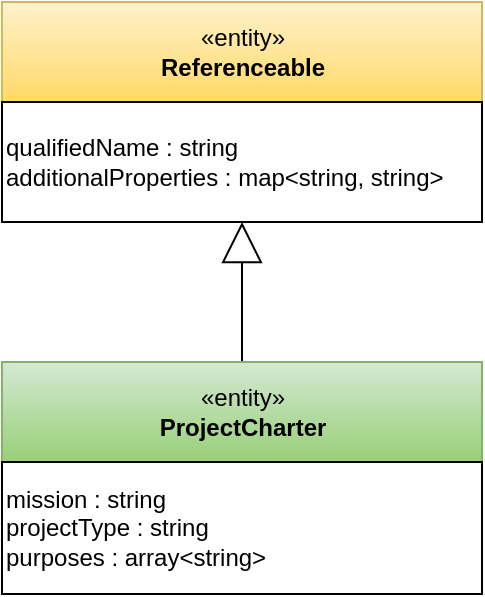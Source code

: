 <mxfile version="20.3.0" type="device" pages="2"><diagram id="zE5Gvw4sAXGilmlZFJis" name="project-charter-type"><mxGraphModel dx="1106" dy="773" grid="1" gridSize="10" guides="1" tooltips="1" connect="1" arrows="1" fold="1" page="1" pageScale="1" pageWidth="827" pageHeight="1169" math="0" shadow="0"><root><mxCell id="0"/><mxCell id="1" parent="0"/><mxCell id="pYt1gRdFo351k4mZ7m21-1" style="edgeStyle=orthogonalEdgeStyle;rounded=0;orthogonalLoop=1;jettySize=auto;html=1;exitX=0.5;exitY=0;exitDx=0;exitDy=0;endArrow=block;endFill=0;endSize=18;entryX=0.5;entryY=1;entryDx=0;entryDy=0;" edge="1" parent="1" source="pYt1gRdFo351k4mZ7m21-2" target="pYt1gRdFo351k4mZ7m21-5"><mxGeometry relative="1" as="geometry"/></mxCell><mxCell id="pYt1gRdFo351k4mZ7m21-2" value="«entity»&lt;br&gt;&lt;b&gt;ProjectCharter&lt;/b&gt;" style="html=1;strokeColor=#82b366;align=center;fillColor=#d5e8d4;gradientColor=#97d077;" vertex="1" parent="1"><mxGeometry x="100" y="330" width="240" height="50" as="geometry"/></mxCell><mxCell id="pYt1gRdFo351k4mZ7m21-3" value="«entity»&lt;br&gt;&lt;b&gt;Referenceable&lt;/b&gt;" style="html=1;strokeColor=#d6b656;align=center;fillColor=#fff2cc;gradientColor=#ffd966;" vertex="1" parent="1"><mxGeometry x="100" y="150" width="240" height="50" as="geometry"/></mxCell><mxCell id="pYt1gRdFo351k4mZ7m21-4" value="mission : string&lt;br&gt;projectType : string&lt;br&gt;purposes : array&amp;lt;string&amp;gt;" style="rounded=0;whiteSpace=wrap;html=1;strokeColor=#000000;gradientColor=#ffffff;align=left;" vertex="1" parent="1"><mxGeometry x="100" y="380" width="240" height="66" as="geometry"/></mxCell><mxCell id="pYt1gRdFo351k4mZ7m21-5" value="qualifiedName : string&lt;br&gt;additionalProperties : map&amp;lt;string, string&amp;gt;" style="rounded=0;whiteSpace=wrap;html=1;strokeColor=#000000;gradientColor=#ffffff;align=left;" vertex="1" parent="1"><mxGeometry x="100" y="200" width="240" height="60" as="geometry"/></mxCell></root></mxGraphModel></diagram><diagram id="FnObOVJU2bQaLSSAlLfH" name="project-type-example"><mxGraphModel dx="1106" dy="773" grid="1" gridSize="10" guides="1" tooltips="1" connect="1" arrows="1" fold="1" page="1" pageScale="1" pageWidth="827" pageHeight="1169" math="0" shadow="0"><root><mxCell id="0"/><mxCell id="1" parent="0"/><mxCell id="im5Vu-o06-pUt50O6aRe-1" value="&lt;meta charset=&quot;utf-8&quot;&gt;&lt;span style=&quot;color: rgb(169, 183, 198); font-family: Helvetica, Arial, freesans, sans-serif; font-size: 14px; font-style: normal; font-variant-ligatures: normal; font-variant-caps: normal; font-weight: 400; letter-spacing: normal; orphans: 2; text-align: left; text-indent: 0px; text-transform: none; widows: 2; word-spacing: 0px; -webkit-text-stroke-width: 0px; background-color: rgb(43, 43, 43); text-decoration-thickness: initial; text-decoration-style: initial; text-decoration-color: initial; float: none; display: inline !important;&quot;&gt;&quot;clinical-trial&quot;, &quot;manufacturing-improvement&quot;, &quot;security-assessment&quot;, ..., &quot;incident-investigation&quot;&lt;/span&gt;" style="text;whiteSpace=wrap;html=1;" vertex="1" parent="1"><mxGeometry x="160" y="400" width="560" height="60" as="geometry"/></mxCell></root></mxGraphModel></diagram></mxfile>